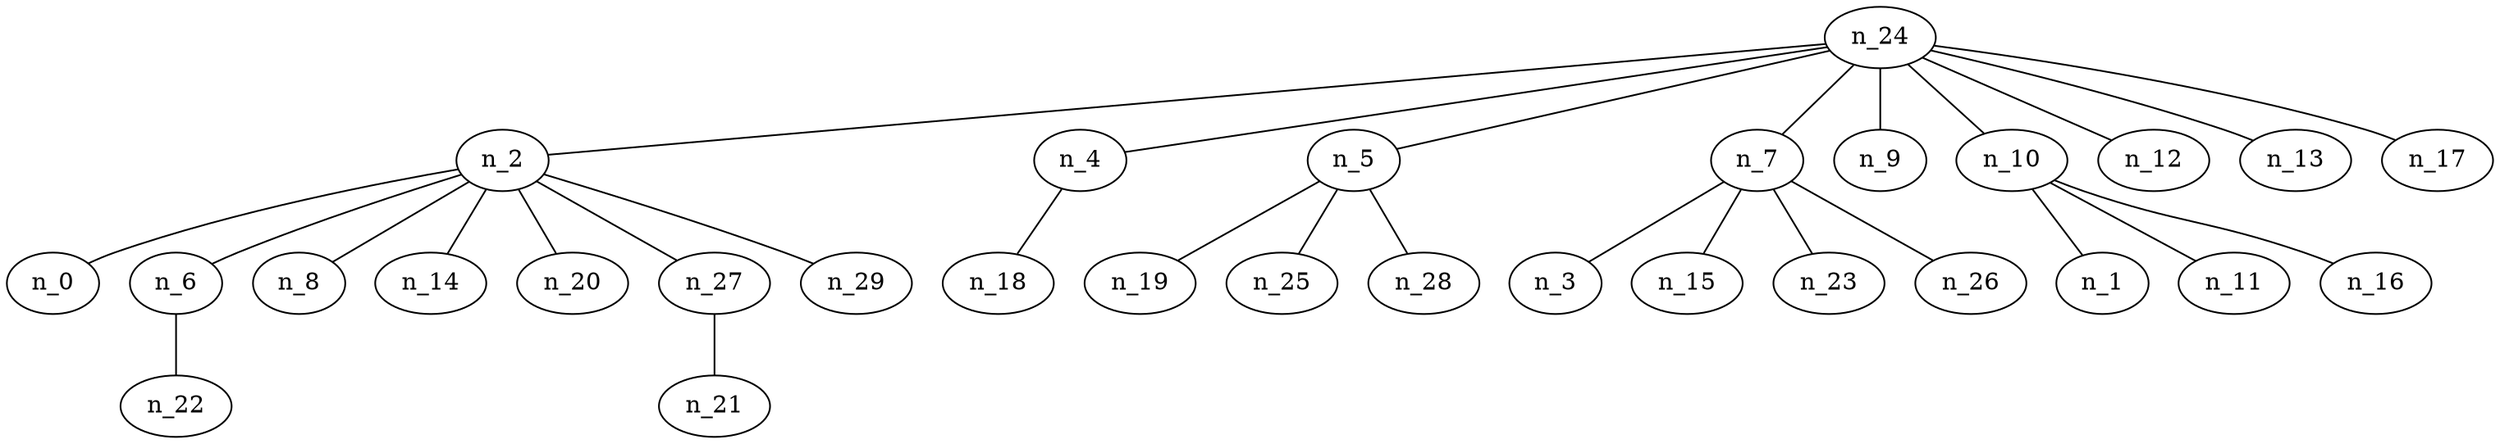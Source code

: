 graph arbol7 {
n_24--n_2
n_24--n_4
n_24--n_5
n_24--n_7
n_24--n_9
n_24--n_10
n_24--n_12
n_24--n_13
n_24--n_17
n_2--n_0
n_2--n_6
n_2--n_8
n_2--n_14
n_2--n_20
n_2--n_27
n_2--n_29
n_4--n_18
n_5--n_19
n_5--n_25
n_5--n_28
n_7--n_3
n_7--n_15
n_7--n_23
n_7--n_26
n_10--n_1
n_10--n_11
n_10--n_16
n_6--n_22
n_27--n_21
}